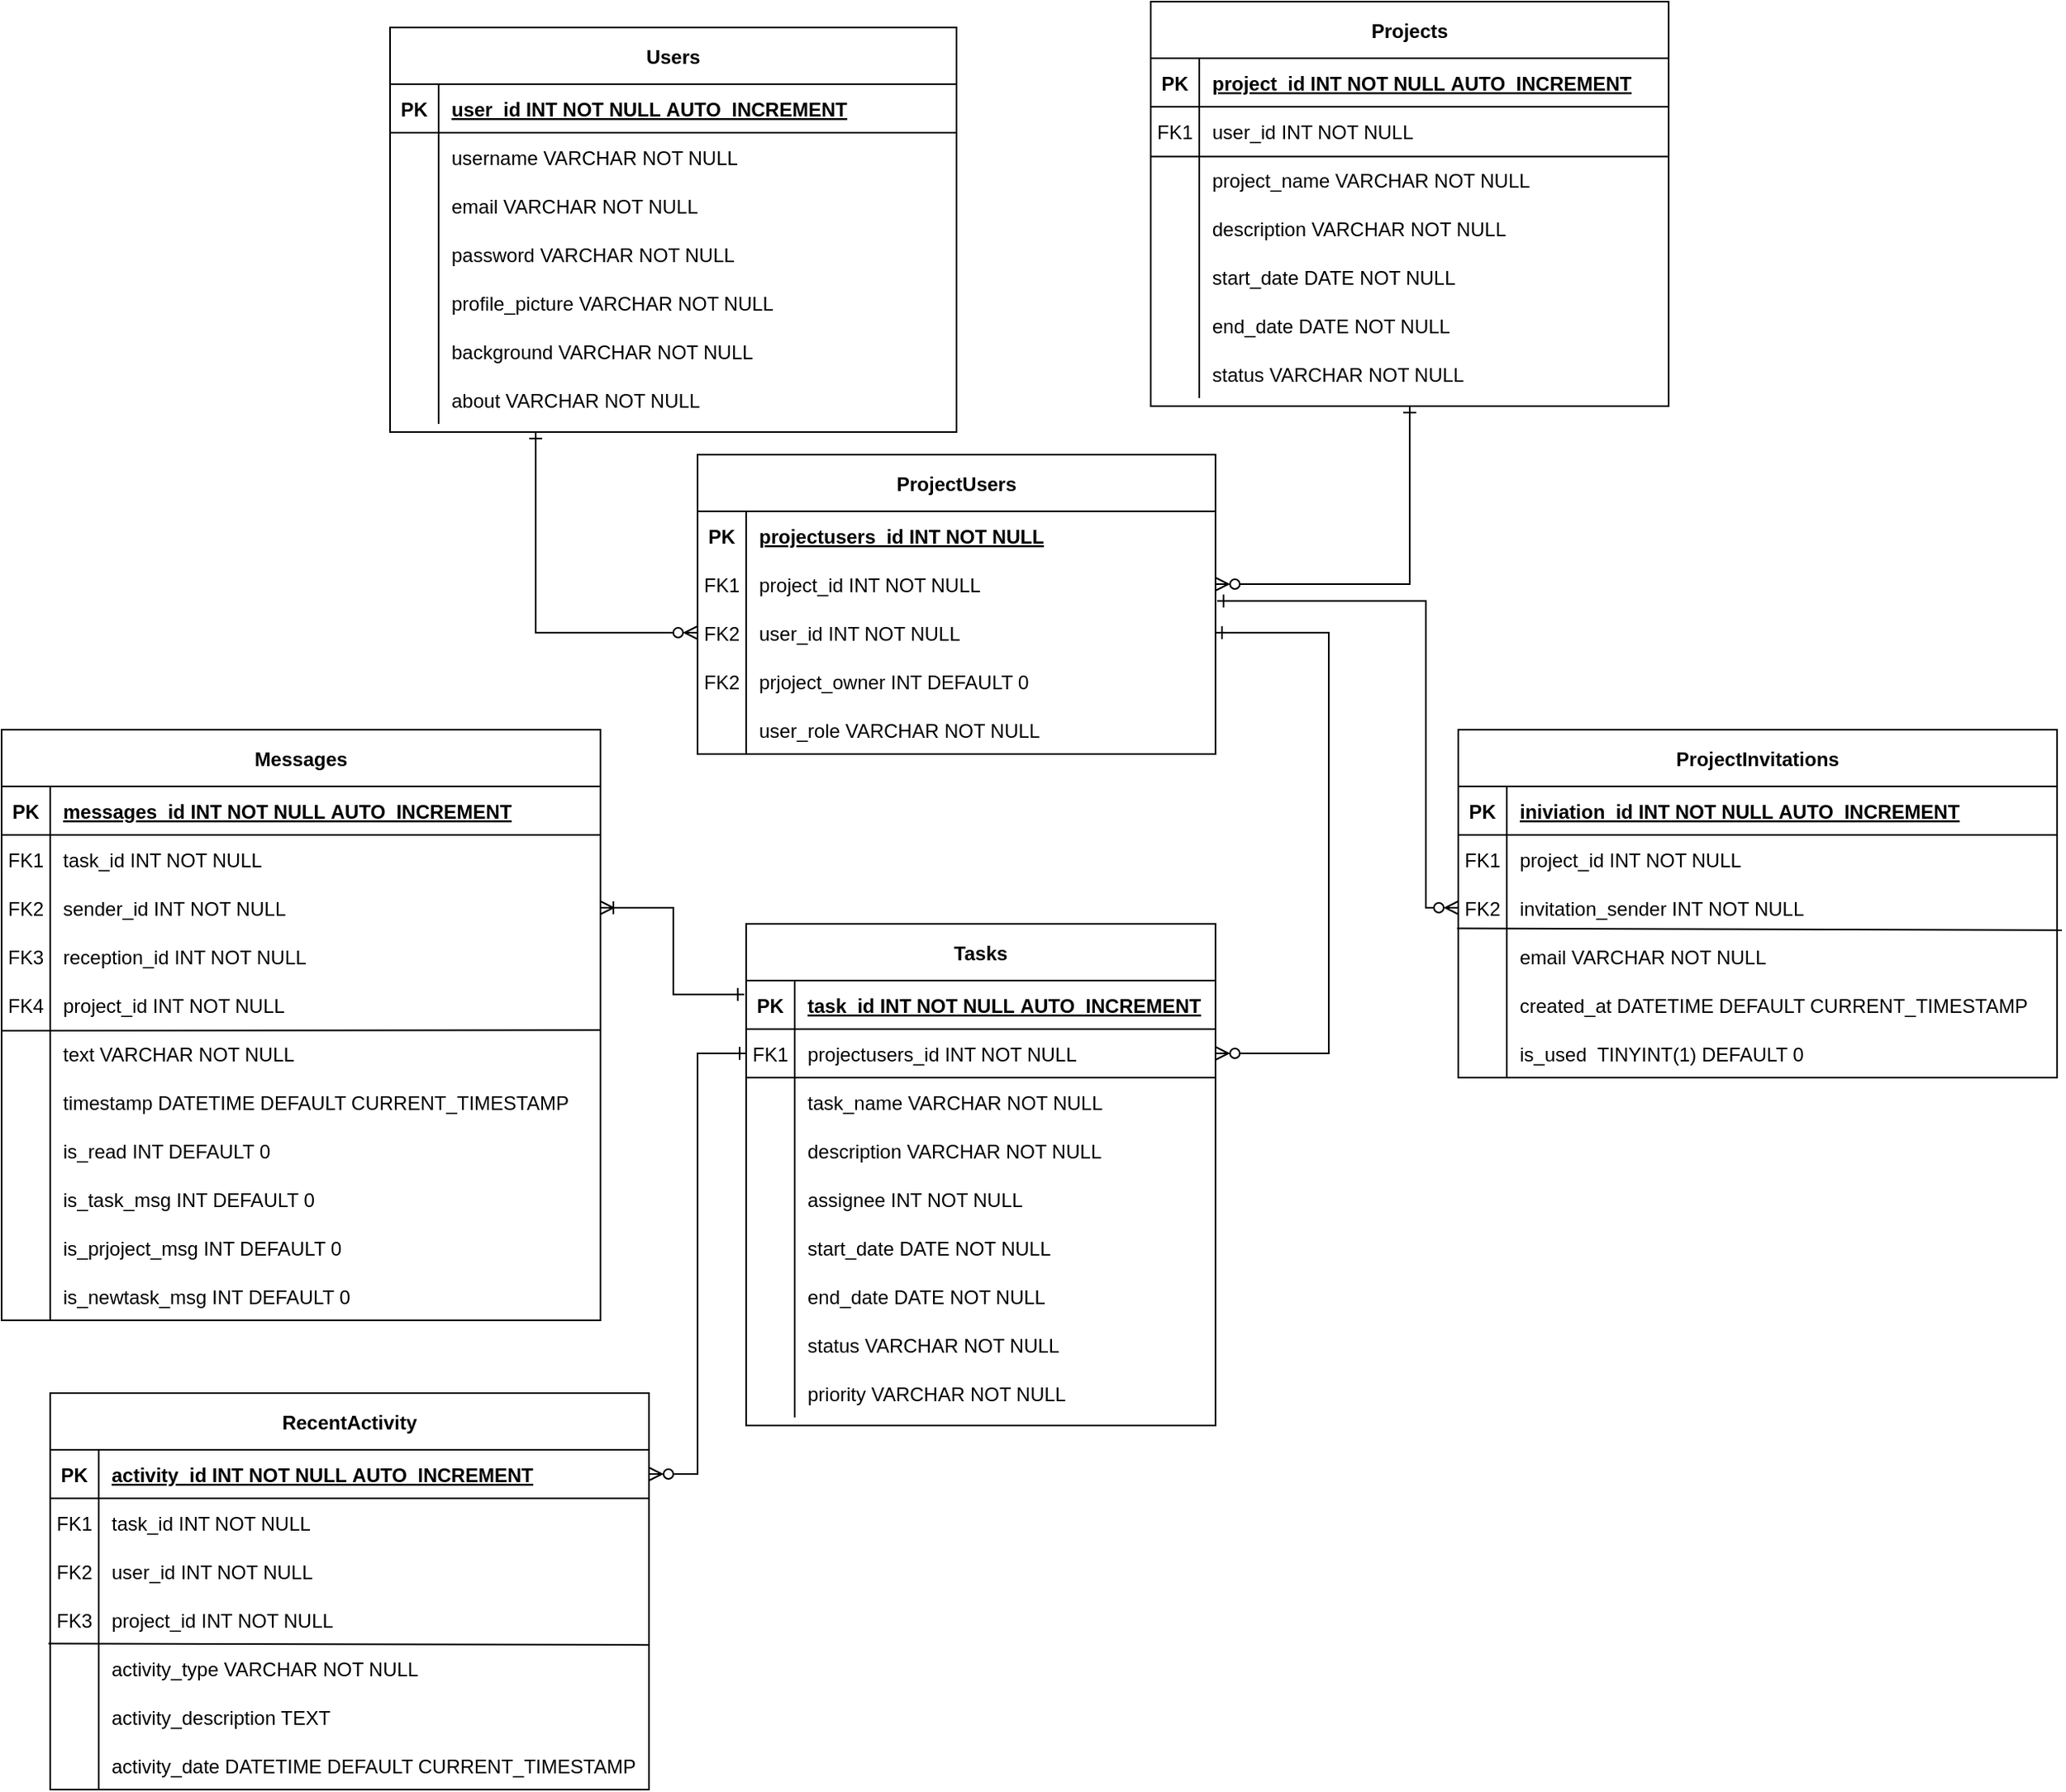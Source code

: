 <mxfile version="22.0.4" type="device">
  <diagram id="R2lEEEUBdFMjLlhIrx00" name="Page-1">
    <mxGraphModel dx="2390" dy="725" grid="1" gridSize="10" guides="1" tooltips="1" connect="1" arrows="1" fold="1" page="1" pageScale="1" pageWidth="850" pageHeight="1100" math="0" shadow="0" extFonts="Permanent Marker^https://fonts.googleapis.com/css?family=Permanent+Marker">
      <root>
        <mxCell id="0" />
        <mxCell id="1" parent="0" />
        <mxCell id="DxGUKvUqzOjjTZA5pAhL-20" style="edgeStyle=orthogonalEdgeStyle;rounded=0;orthogonalLoop=1;jettySize=auto;html=1;endArrow=ERzeroToMany;endFill=0;startArrow=ERone;startFill=0;entryX=0;entryY=0.5;entryDx=0;entryDy=0;" parent="1" source="C-vyLk0tnHw3VtMMgP7b-2" target="DxGUKvUqzOjjTZA5pAhL-8" edge="1">
          <mxGeometry relative="1" as="geometry">
            <Array as="points">
              <mxPoint x="140" y="400" />
            </Array>
            <mxPoint x="230" y="360" as="targetPoint" />
          </mxGeometry>
        </mxCell>
        <mxCell id="C-vyLk0tnHw3VtMMgP7b-2" value="Users" style="shape=table;startSize=35;container=1;collapsible=1;childLayout=tableLayout;fixedRows=1;rowLines=0;fontStyle=1;align=center;resizeLast=1;" parent="1" vertex="1">
          <mxGeometry x="50" y="26" width="350" height="250" as="geometry" />
        </mxCell>
        <mxCell id="C-vyLk0tnHw3VtMMgP7b-3" value="" style="shape=partialRectangle;collapsible=0;dropTarget=0;pointerEvents=0;fillColor=none;points=[[0,0.5],[1,0.5]];portConstraint=eastwest;top=0;left=0;right=0;bottom=1;" parent="C-vyLk0tnHw3VtMMgP7b-2" vertex="1">
          <mxGeometry y="35" width="350" height="30" as="geometry" />
        </mxCell>
        <mxCell id="C-vyLk0tnHw3VtMMgP7b-4" value="PK" style="shape=partialRectangle;overflow=hidden;connectable=0;fillColor=none;top=0;left=0;bottom=0;right=0;fontStyle=1;" parent="C-vyLk0tnHw3VtMMgP7b-3" vertex="1">
          <mxGeometry width="30" height="30" as="geometry">
            <mxRectangle width="30" height="30" as="alternateBounds" />
          </mxGeometry>
        </mxCell>
        <mxCell id="C-vyLk0tnHw3VtMMgP7b-5" value="user_id INT NOT NULL AUTO_INCREMENT" style="shape=partialRectangle;overflow=hidden;connectable=0;fillColor=none;top=0;left=0;bottom=0;right=0;align=left;spacingLeft=6;fontStyle=5;" parent="C-vyLk0tnHw3VtMMgP7b-3" vertex="1">
          <mxGeometry x="30" width="320" height="30" as="geometry">
            <mxRectangle width="320" height="30" as="alternateBounds" />
          </mxGeometry>
        </mxCell>
        <mxCell id="C-vyLk0tnHw3VtMMgP7b-6" value="" style="shape=partialRectangle;collapsible=0;dropTarget=0;pointerEvents=0;fillColor=none;points=[[0,0.5],[1,0.5]];portConstraint=eastwest;top=0;left=0;right=0;bottom=0;" parent="C-vyLk0tnHw3VtMMgP7b-2" vertex="1">
          <mxGeometry y="65" width="350" height="30" as="geometry" />
        </mxCell>
        <mxCell id="C-vyLk0tnHw3VtMMgP7b-7" value="" style="shape=partialRectangle;overflow=hidden;connectable=0;fillColor=none;top=0;left=0;bottom=0;right=0;" parent="C-vyLk0tnHw3VtMMgP7b-6" vertex="1">
          <mxGeometry width="30" height="30" as="geometry">
            <mxRectangle width="30" height="30" as="alternateBounds" />
          </mxGeometry>
        </mxCell>
        <mxCell id="C-vyLk0tnHw3VtMMgP7b-8" value="username VARCHAR NOT NULL" style="shape=partialRectangle;overflow=hidden;connectable=0;fillColor=none;top=0;left=0;bottom=0;right=0;align=left;spacingLeft=6;" parent="C-vyLk0tnHw3VtMMgP7b-6" vertex="1">
          <mxGeometry x="30" width="320" height="30" as="geometry">
            <mxRectangle width="320" height="30" as="alternateBounds" />
          </mxGeometry>
        </mxCell>
        <mxCell id="C-vyLk0tnHw3VtMMgP7b-9" value="" style="shape=partialRectangle;collapsible=0;dropTarget=0;pointerEvents=0;fillColor=none;points=[[0,0.5],[1,0.5]];portConstraint=eastwest;top=0;left=0;right=0;bottom=0;" parent="C-vyLk0tnHw3VtMMgP7b-2" vertex="1">
          <mxGeometry y="95" width="350" height="30" as="geometry" />
        </mxCell>
        <mxCell id="C-vyLk0tnHw3VtMMgP7b-10" value="" style="shape=partialRectangle;overflow=hidden;connectable=0;fillColor=none;top=0;left=0;bottom=0;right=0;" parent="C-vyLk0tnHw3VtMMgP7b-9" vertex="1">
          <mxGeometry width="30" height="30" as="geometry">
            <mxRectangle width="30" height="30" as="alternateBounds" />
          </mxGeometry>
        </mxCell>
        <mxCell id="C-vyLk0tnHw3VtMMgP7b-11" value="email VARCHAR NOT NULL" style="shape=partialRectangle;overflow=hidden;connectable=0;fillColor=none;top=0;left=0;bottom=0;right=0;align=left;spacingLeft=6;" parent="C-vyLk0tnHw3VtMMgP7b-9" vertex="1">
          <mxGeometry x="30" width="320" height="30" as="geometry">
            <mxRectangle width="320" height="30" as="alternateBounds" />
          </mxGeometry>
        </mxCell>
        <mxCell id="37FjRhOXXRlGM7lm5w8v-28" value="" style="shape=partialRectangle;collapsible=0;dropTarget=0;pointerEvents=0;fillColor=none;points=[[0,0.5],[1,0.5]];portConstraint=eastwest;top=0;left=0;right=0;bottom=0;" parent="C-vyLk0tnHw3VtMMgP7b-2" vertex="1">
          <mxGeometry y="125" width="350" height="30" as="geometry" />
        </mxCell>
        <mxCell id="37FjRhOXXRlGM7lm5w8v-29" value="" style="shape=partialRectangle;overflow=hidden;connectable=0;fillColor=none;top=0;left=0;bottom=0;right=0;" parent="37FjRhOXXRlGM7lm5w8v-28" vertex="1">
          <mxGeometry width="30" height="30" as="geometry">
            <mxRectangle width="30" height="30" as="alternateBounds" />
          </mxGeometry>
        </mxCell>
        <mxCell id="37FjRhOXXRlGM7lm5w8v-30" value="password VARCHAR NOT NULL" style="shape=partialRectangle;overflow=hidden;connectable=0;fillColor=none;top=0;left=0;bottom=0;right=0;align=left;spacingLeft=6;" parent="37FjRhOXXRlGM7lm5w8v-28" vertex="1">
          <mxGeometry x="30" width="320" height="30" as="geometry">
            <mxRectangle width="320" height="30" as="alternateBounds" />
          </mxGeometry>
        </mxCell>
        <mxCell id="37FjRhOXXRlGM7lm5w8v-31" value="" style="shape=partialRectangle;collapsible=0;dropTarget=0;pointerEvents=0;fillColor=none;points=[[0,0.5],[1,0.5]];portConstraint=eastwest;top=0;left=0;right=0;bottom=0;" parent="C-vyLk0tnHw3VtMMgP7b-2" vertex="1">
          <mxGeometry y="155" width="350" height="30" as="geometry" />
        </mxCell>
        <mxCell id="37FjRhOXXRlGM7lm5w8v-32" value="" style="shape=partialRectangle;overflow=hidden;connectable=0;fillColor=none;top=0;left=0;bottom=0;right=0;" parent="37FjRhOXXRlGM7lm5w8v-31" vertex="1">
          <mxGeometry width="30" height="30" as="geometry">
            <mxRectangle width="30" height="30" as="alternateBounds" />
          </mxGeometry>
        </mxCell>
        <mxCell id="37FjRhOXXRlGM7lm5w8v-33" value="profile_picture VARCHAR NOT NULL" style="shape=partialRectangle;overflow=hidden;connectable=0;fillColor=none;top=0;left=0;bottom=0;right=0;align=left;spacingLeft=6;" parent="37FjRhOXXRlGM7lm5w8v-31" vertex="1">
          <mxGeometry x="30" width="320" height="30" as="geometry">
            <mxRectangle width="320" height="30" as="alternateBounds" />
          </mxGeometry>
        </mxCell>
        <mxCell id="37FjRhOXXRlGM7lm5w8v-34" value="" style="shape=partialRectangle;collapsible=0;dropTarget=0;pointerEvents=0;fillColor=none;points=[[0,0.5],[1,0.5]];portConstraint=eastwest;top=0;left=0;right=0;bottom=0;" parent="C-vyLk0tnHw3VtMMgP7b-2" vertex="1">
          <mxGeometry y="185" width="350" height="30" as="geometry" />
        </mxCell>
        <mxCell id="37FjRhOXXRlGM7lm5w8v-35" value="" style="shape=partialRectangle;overflow=hidden;connectable=0;fillColor=none;top=0;left=0;bottom=0;right=0;" parent="37FjRhOXXRlGM7lm5w8v-34" vertex="1">
          <mxGeometry width="30" height="30" as="geometry">
            <mxRectangle width="30" height="30" as="alternateBounds" />
          </mxGeometry>
        </mxCell>
        <mxCell id="37FjRhOXXRlGM7lm5w8v-36" value="background VARCHAR NOT NULL" style="shape=partialRectangle;overflow=hidden;connectable=0;fillColor=none;top=0;left=0;bottom=0;right=0;align=left;spacingLeft=6;" parent="37FjRhOXXRlGM7lm5w8v-34" vertex="1">
          <mxGeometry x="30" width="320" height="30" as="geometry">
            <mxRectangle width="320" height="30" as="alternateBounds" />
          </mxGeometry>
        </mxCell>
        <mxCell id="HGDHi1t-0w0iz2PaEUlr-1" value="" style="shape=partialRectangle;collapsible=0;dropTarget=0;pointerEvents=0;fillColor=none;points=[[0,0.5],[1,0.5]];portConstraint=eastwest;top=0;left=0;right=0;bottom=0;" parent="C-vyLk0tnHw3VtMMgP7b-2" vertex="1">
          <mxGeometry y="215" width="350" height="30" as="geometry" />
        </mxCell>
        <mxCell id="HGDHi1t-0w0iz2PaEUlr-2" value="" style="shape=partialRectangle;overflow=hidden;connectable=0;fillColor=none;top=0;left=0;bottom=0;right=0;" parent="HGDHi1t-0w0iz2PaEUlr-1" vertex="1">
          <mxGeometry width="30" height="30" as="geometry">
            <mxRectangle width="30" height="30" as="alternateBounds" />
          </mxGeometry>
        </mxCell>
        <mxCell id="HGDHi1t-0w0iz2PaEUlr-3" value="about VARCHAR NOT NULL" style="shape=partialRectangle;overflow=hidden;connectable=0;fillColor=none;top=0;left=0;bottom=0;right=0;align=left;spacingLeft=6;" parent="HGDHi1t-0w0iz2PaEUlr-1" vertex="1">
          <mxGeometry x="30" width="320" height="30" as="geometry">
            <mxRectangle width="320" height="30" as="alternateBounds" />
          </mxGeometry>
        </mxCell>
        <mxCell id="DxGUKvUqzOjjTZA5pAhL-18" style="edgeStyle=orthogonalEdgeStyle;rounded=0;orthogonalLoop=1;jettySize=auto;html=1;entryX=1;entryY=0.5;entryDx=0;entryDy=0;endArrow=ERzeroToMany;endFill=0;startArrow=ERone;startFill=0;" parent="1" source="37FjRhOXXRlGM7lm5w8v-37" target="cncJ5zbwtRMaqVmq9GCu-14" edge="1">
          <mxGeometry relative="1" as="geometry" />
        </mxCell>
        <mxCell id="37FjRhOXXRlGM7lm5w8v-37" value="Projects" style="shape=table;startSize=35;container=1;collapsible=1;childLayout=tableLayout;fixedRows=1;rowLines=0;fontStyle=1;align=center;resizeLast=1;fillColor=none;" parent="1" vertex="1">
          <mxGeometry x="520" y="10" width="320" height="250" as="geometry" />
        </mxCell>
        <mxCell id="37FjRhOXXRlGM7lm5w8v-38" value="" style="shape=partialRectangle;collapsible=0;dropTarget=0;pointerEvents=0;fillColor=none;points=[[0,0.5],[1,0.5]];portConstraint=eastwest;top=0;left=0;right=0;bottom=1;" parent="37FjRhOXXRlGM7lm5w8v-37" vertex="1">
          <mxGeometry y="35" width="320" height="30" as="geometry" />
        </mxCell>
        <mxCell id="37FjRhOXXRlGM7lm5w8v-39" value="PK" style="shape=partialRectangle;overflow=hidden;connectable=0;fillColor=none;top=0;left=0;bottom=0;right=0;fontStyle=1;" parent="37FjRhOXXRlGM7lm5w8v-38" vertex="1">
          <mxGeometry width="30" height="30" as="geometry">
            <mxRectangle width="30" height="30" as="alternateBounds" />
          </mxGeometry>
        </mxCell>
        <mxCell id="37FjRhOXXRlGM7lm5w8v-40" value="project_id INT NOT NULL AUTO_INCREMENT" style="shape=partialRectangle;overflow=hidden;connectable=0;fillColor=none;top=0;left=0;bottom=0;right=0;align=left;spacingLeft=6;fontStyle=5;" parent="37FjRhOXXRlGM7lm5w8v-38" vertex="1">
          <mxGeometry x="30" width="290" height="30" as="geometry">
            <mxRectangle width="290" height="30" as="alternateBounds" />
          </mxGeometry>
        </mxCell>
        <mxCell id="37FjRhOXXRlGM7lm5w8v-41" value="" style="shape=partialRectangle;collapsible=0;dropTarget=0;pointerEvents=0;fillColor=none;points=[[0,0.5],[1,0.5]];portConstraint=eastwest;top=0;left=0;right=0;bottom=0;" parent="37FjRhOXXRlGM7lm5w8v-37" vertex="1">
          <mxGeometry y="65" width="320" height="30" as="geometry" />
        </mxCell>
        <mxCell id="37FjRhOXXRlGM7lm5w8v-42" value="FK1" style="shape=partialRectangle;overflow=hidden;connectable=0;fillColor=none;top=0;left=0;bottom=0;right=0;" parent="37FjRhOXXRlGM7lm5w8v-41" vertex="1">
          <mxGeometry width="30" height="30" as="geometry">
            <mxRectangle width="30" height="30" as="alternateBounds" />
          </mxGeometry>
        </mxCell>
        <mxCell id="37FjRhOXXRlGM7lm5w8v-43" value="user_id INT NOT NULL" style="shape=partialRectangle;overflow=hidden;connectable=0;fillColor=none;top=0;left=0;bottom=0;right=0;align=left;spacingLeft=6;strokeColor=default;perimeterSpacing=2;" parent="37FjRhOXXRlGM7lm5w8v-41" vertex="1">
          <mxGeometry x="30" width="290" height="30" as="geometry">
            <mxRectangle width="290" height="30" as="alternateBounds" />
          </mxGeometry>
        </mxCell>
        <mxCell id="37FjRhOXXRlGM7lm5w8v-158" value="" style="shape=partialRectangle;collapsible=0;dropTarget=0;pointerEvents=0;fillColor=none;points=[[0,0.5],[1,0.5]];portConstraint=eastwest;top=0;left=0;right=0;bottom=0;" parent="37FjRhOXXRlGM7lm5w8v-37" vertex="1">
          <mxGeometry y="95" width="320" height="30" as="geometry" />
        </mxCell>
        <mxCell id="37FjRhOXXRlGM7lm5w8v-159" value="" style="shape=partialRectangle;overflow=hidden;connectable=0;fillColor=none;top=0;left=0;bottom=0;right=0;" parent="37FjRhOXXRlGM7lm5w8v-158" vertex="1">
          <mxGeometry width="30" height="30" as="geometry">
            <mxRectangle width="30" height="30" as="alternateBounds" />
          </mxGeometry>
        </mxCell>
        <mxCell id="37FjRhOXXRlGM7lm5w8v-160" value="project_name VARCHAR NOT NULL" style="shape=partialRectangle;overflow=hidden;connectable=0;fillColor=none;top=0;left=0;bottom=0;right=0;align=left;spacingLeft=6;" parent="37FjRhOXXRlGM7lm5w8v-158" vertex="1">
          <mxGeometry x="30" width="290" height="30" as="geometry">
            <mxRectangle width="290" height="30" as="alternateBounds" />
          </mxGeometry>
        </mxCell>
        <mxCell id="37FjRhOXXRlGM7lm5w8v-44" value="" style="shape=partialRectangle;collapsible=0;dropTarget=0;pointerEvents=0;fillColor=none;points=[[0,0.5],[1,0.5]];portConstraint=eastwest;top=0;left=0;right=0;bottom=0;" parent="37FjRhOXXRlGM7lm5w8v-37" vertex="1">
          <mxGeometry y="125" width="320" height="30" as="geometry" />
        </mxCell>
        <mxCell id="37FjRhOXXRlGM7lm5w8v-45" value="" style="shape=partialRectangle;overflow=hidden;connectable=0;fillColor=none;top=0;left=0;bottom=0;right=0;" parent="37FjRhOXXRlGM7lm5w8v-44" vertex="1">
          <mxGeometry width="30" height="30" as="geometry">
            <mxRectangle width="30" height="30" as="alternateBounds" />
          </mxGeometry>
        </mxCell>
        <mxCell id="37FjRhOXXRlGM7lm5w8v-46" value="description VARCHAR NOT NULL" style="shape=partialRectangle;overflow=hidden;connectable=0;fillColor=none;top=0;left=0;bottom=0;right=0;align=left;spacingLeft=6;" parent="37FjRhOXXRlGM7lm5w8v-44" vertex="1">
          <mxGeometry x="30" width="290" height="30" as="geometry">
            <mxRectangle width="290" height="30" as="alternateBounds" />
          </mxGeometry>
        </mxCell>
        <mxCell id="37FjRhOXXRlGM7lm5w8v-47" value="" style="shape=partialRectangle;collapsible=0;dropTarget=0;pointerEvents=0;fillColor=none;points=[[0,0.5],[1,0.5]];portConstraint=eastwest;top=0;left=0;right=0;bottom=0;" parent="37FjRhOXXRlGM7lm5w8v-37" vertex="1">
          <mxGeometry y="155" width="320" height="30" as="geometry" />
        </mxCell>
        <mxCell id="37FjRhOXXRlGM7lm5w8v-48" value="" style="shape=partialRectangle;overflow=hidden;connectable=0;fillColor=none;top=0;left=0;bottom=0;right=0;" parent="37FjRhOXXRlGM7lm5w8v-47" vertex="1">
          <mxGeometry width="30" height="30" as="geometry">
            <mxRectangle width="30" height="30" as="alternateBounds" />
          </mxGeometry>
        </mxCell>
        <mxCell id="37FjRhOXXRlGM7lm5w8v-49" value="start_date DATE NOT NULL" style="shape=partialRectangle;overflow=hidden;connectable=0;fillColor=none;top=0;left=0;bottom=0;right=0;align=left;spacingLeft=6;" parent="37FjRhOXXRlGM7lm5w8v-47" vertex="1">
          <mxGeometry x="30" width="290" height="30" as="geometry">
            <mxRectangle width="290" height="30" as="alternateBounds" />
          </mxGeometry>
        </mxCell>
        <mxCell id="37FjRhOXXRlGM7lm5w8v-56" value="" style="shape=partialRectangle;collapsible=0;dropTarget=0;pointerEvents=0;fillColor=none;points=[[0,0.5],[1,0.5]];portConstraint=eastwest;top=0;left=0;right=0;bottom=0;" parent="37FjRhOXXRlGM7lm5w8v-37" vertex="1">
          <mxGeometry y="185" width="320" height="30" as="geometry" />
        </mxCell>
        <mxCell id="37FjRhOXXRlGM7lm5w8v-57" value="" style="shape=partialRectangle;overflow=hidden;connectable=0;fillColor=none;top=0;left=0;bottom=0;right=0;" parent="37FjRhOXXRlGM7lm5w8v-56" vertex="1">
          <mxGeometry width="30" height="30" as="geometry">
            <mxRectangle width="30" height="30" as="alternateBounds" />
          </mxGeometry>
        </mxCell>
        <mxCell id="37FjRhOXXRlGM7lm5w8v-58" value="end_date DATE NOT NULL" style="shape=partialRectangle;overflow=hidden;connectable=0;fillColor=none;top=0;left=0;bottom=0;right=0;align=left;spacingLeft=6;" parent="37FjRhOXXRlGM7lm5w8v-56" vertex="1">
          <mxGeometry x="30" width="290" height="30" as="geometry">
            <mxRectangle width="290" height="30" as="alternateBounds" />
          </mxGeometry>
        </mxCell>
        <mxCell id="37FjRhOXXRlGM7lm5w8v-53" value="" style="shape=partialRectangle;collapsible=0;dropTarget=0;pointerEvents=0;fillColor=none;points=[[0,0.5],[1,0.5]];portConstraint=eastwest;top=0;left=0;right=0;bottom=0;" parent="37FjRhOXXRlGM7lm5w8v-37" vertex="1">
          <mxGeometry y="215" width="320" height="30" as="geometry" />
        </mxCell>
        <mxCell id="37FjRhOXXRlGM7lm5w8v-54" value="" style="shape=partialRectangle;overflow=hidden;connectable=0;fillColor=none;top=0;left=0;bottom=0;right=0;" parent="37FjRhOXXRlGM7lm5w8v-53" vertex="1">
          <mxGeometry width="30" height="30" as="geometry">
            <mxRectangle width="30" height="30" as="alternateBounds" />
          </mxGeometry>
        </mxCell>
        <mxCell id="37FjRhOXXRlGM7lm5w8v-55" value="status VARCHAR NOT NULL" style="shape=partialRectangle;overflow=hidden;connectable=0;fillColor=none;top=0;left=0;bottom=0;right=0;align=left;spacingLeft=6;" parent="37FjRhOXXRlGM7lm5w8v-53" vertex="1">
          <mxGeometry x="30" width="290" height="30" as="geometry">
            <mxRectangle width="290" height="30" as="alternateBounds" />
          </mxGeometry>
        </mxCell>
        <mxCell id="37FjRhOXXRlGM7lm5w8v-161" value="" style="endArrow=none;html=1;rounded=0;entryX=1;entryY=0.024;entryDx=0;entryDy=0;entryPerimeter=0;exitX=0;exitY=1.024;exitDx=0;exitDy=0;exitPerimeter=0;" parent="37FjRhOXXRlGM7lm5w8v-37" source="37FjRhOXXRlGM7lm5w8v-41" target="37FjRhOXXRlGM7lm5w8v-158" edge="1">
          <mxGeometry width="50" height="50" relative="1" as="geometry">
            <mxPoint x="-230" y="300" as="sourcePoint" />
            <mxPoint x="-180" y="250" as="targetPoint" />
          </mxGeometry>
        </mxCell>
        <mxCell id="37FjRhOXXRlGM7lm5w8v-59" value="Tasks" style="shape=table;startSize=35;container=1;collapsible=1;childLayout=tableLayout;fixedRows=1;rowLines=0;fontStyle=1;align=center;resizeLast=1;" parent="1" vertex="1">
          <mxGeometry x="270" y="580" width="290" height="310" as="geometry" />
        </mxCell>
        <mxCell id="37FjRhOXXRlGM7lm5w8v-60" value="" style="shape=partialRectangle;collapsible=0;dropTarget=0;pointerEvents=0;fillColor=none;points=[[0,0.5],[1,0.5]];portConstraint=eastwest;top=0;left=0;right=0;bottom=1;" parent="37FjRhOXXRlGM7lm5w8v-59" vertex="1">
          <mxGeometry y="35" width="290" height="30" as="geometry" />
        </mxCell>
        <mxCell id="37FjRhOXXRlGM7lm5w8v-61" value="PK" style="shape=partialRectangle;overflow=hidden;connectable=0;fillColor=none;top=0;left=0;bottom=0;right=0;fontStyle=1;" parent="37FjRhOXXRlGM7lm5w8v-60" vertex="1">
          <mxGeometry width="30" height="30" as="geometry">
            <mxRectangle width="30" height="30" as="alternateBounds" />
          </mxGeometry>
        </mxCell>
        <mxCell id="37FjRhOXXRlGM7lm5w8v-62" value="task_id INT NOT NULL AUTO_INCREMENT" style="shape=partialRectangle;overflow=hidden;connectable=0;fillColor=none;top=0;left=0;bottom=0;right=0;align=left;spacingLeft=6;fontStyle=5;" parent="37FjRhOXXRlGM7lm5w8v-60" vertex="1">
          <mxGeometry x="30" width="260" height="30" as="geometry">
            <mxRectangle width="260" height="30" as="alternateBounds" />
          </mxGeometry>
        </mxCell>
        <mxCell id="37FjRhOXXRlGM7lm5w8v-63" value="" style="shape=partialRectangle;collapsible=0;dropTarget=0;pointerEvents=0;fillColor=none;points=[[0,0.5],[1,0.5]];portConstraint=eastwest;top=0;left=0;right=0;bottom=0;" parent="37FjRhOXXRlGM7lm5w8v-59" vertex="1">
          <mxGeometry y="65" width="290" height="30" as="geometry" />
        </mxCell>
        <mxCell id="37FjRhOXXRlGM7lm5w8v-64" value="FK1" style="shape=partialRectangle;overflow=hidden;connectable=0;fillColor=none;top=0;left=0;bottom=0;right=0;" parent="37FjRhOXXRlGM7lm5w8v-63" vertex="1">
          <mxGeometry width="30" height="30" as="geometry">
            <mxRectangle width="30" height="30" as="alternateBounds" />
          </mxGeometry>
        </mxCell>
        <mxCell id="37FjRhOXXRlGM7lm5w8v-65" value="projectusers_id INT NOT NULL " style="shape=partialRectangle;overflow=hidden;connectable=0;fillColor=none;top=0;left=0;bottom=0;right=0;align=left;spacingLeft=6;" parent="37FjRhOXXRlGM7lm5w8v-63" vertex="1">
          <mxGeometry x="30" width="260" height="30" as="geometry">
            <mxRectangle width="260" height="30" as="alternateBounds" />
          </mxGeometry>
        </mxCell>
        <mxCell id="37FjRhOXXRlGM7lm5w8v-84" value="" style="shape=partialRectangle;collapsible=0;dropTarget=0;pointerEvents=0;fillColor=none;points=[[0,0.5],[1,0.5]];portConstraint=eastwest;top=0;left=0;right=0;bottom=0;" parent="37FjRhOXXRlGM7lm5w8v-59" vertex="1">
          <mxGeometry y="95" width="290" height="30" as="geometry" />
        </mxCell>
        <mxCell id="37FjRhOXXRlGM7lm5w8v-85" value="" style="shape=partialRectangle;overflow=hidden;connectable=0;fillColor=none;top=0;left=0;bottom=0;right=0;" parent="37FjRhOXXRlGM7lm5w8v-84" vertex="1">
          <mxGeometry width="30" height="30" as="geometry">
            <mxRectangle width="30" height="30" as="alternateBounds" />
          </mxGeometry>
        </mxCell>
        <mxCell id="37FjRhOXXRlGM7lm5w8v-86" value="task_name VARCHAR NOT NULL" style="shape=partialRectangle;overflow=hidden;connectable=0;fillColor=none;top=0;left=0;bottom=0;right=0;align=left;spacingLeft=6;" parent="37FjRhOXXRlGM7lm5w8v-84" vertex="1">
          <mxGeometry x="30" width="260" height="30" as="geometry">
            <mxRectangle width="260" height="30" as="alternateBounds" />
          </mxGeometry>
        </mxCell>
        <mxCell id="37FjRhOXXRlGM7lm5w8v-66" value="" style="shape=partialRectangle;collapsible=0;dropTarget=0;pointerEvents=0;fillColor=none;points=[[0,0.5],[1,0.5]];portConstraint=eastwest;top=0;left=0;right=0;bottom=0;" parent="37FjRhOXXRlGM7lm5w8v-59" vertex="1">
          <mxGeometry y="125" width="290" height="30" as="geometry" />
        </mxCell>
        <mxCell id="37FjRhOXXRlGM7lm5w8v-67" value="" style="shape=partialRectangle;overflow=hidden;connectable=0;fillColor=none;top=0;left=0;bottom=0;right=0;" parent="37FjRhOXXRlGM7lm5w8v-66" vertex="1">
          <mxGeometry width="30" height="30" as="geometry">
            <mxRectangle width="30" height="30" as="alternateBounds" />
          </mxGeometry>
        </mxCell>
        <mxCell id="37FjRhOXXRlGM7lm5w8v-68" value="description VARCHAR NOT NULL" style="shape=partialRectangle;overflow=hidden;connectable=0;fillColor=none;top=0;left=0;bottom=0;right=0;align=left;spacingLeft=6;" parent="37FjRhOXXRlGM7lm5w8v-66" vertex="1">
          <mxGeometry x="30" width="260" height="30" as="geometry">
            <mxRectangle width="260" height="30" as="alternateBounds" />
          </mxGeometry>
        </mxCell>
        <mxCell id="HGDHi1t-0w0iz2PaEUlr-17" value="" style="shape=partialRectangle;collapsible=0;dropTarget=0;pointerEvents=0;fillColor=none;points=[[0,0.5],[1,0.5]];portConstraint=eastwest;top=0;left=0;right=0;bottom=0;" parent="37FjRhOXXRlGM7lm5w8v-59" vertex="1">
          <mxGeometry y="155" width="290" height="30" as="geometry" />
        </mxCell>
        <mxCell id="HGDHi1t-0w0iz2PaEUlr-18" value="" style="shape=partialRectangle;overflow=hidden;connectable=0;fillColor=none;top=0;left=0;bottom=0;right=0;" parent="HGDHi1t-0w0iz2PaEUlr-17" vertex="1">
          <mxGeometry width="30" height="30" as="geometry">
            <mxRectangle width="30" height="30" as="alternateBounds" />
          </mxGeometry>
        </mxCell>
        <mxCell id="HGDHi1t-0w0iz2PaEUlr-19" value="assignee INT NOT NULL" style="shape=partialRectangle;overflow=hidden;connectable=0;fillColor=none;top=0;left=0;bottom=0;right=0;align=left;spacingLeft=6;" parent="HGDHi1t-0w0iz2PaEUlr-17" vertex="1">
          <mxGeometry x="30" width="260" height="30" as="geometry">
            <mxRectangle width="260" height="30" as="alternateBounds" />
          </mxGeometry>
        </mxCell>
        <mxCell id="37FjRhOXXRlGM7lm5w8v-69" value="" style="shape=partialRectangle;collapsible=0;dropTarget=0;pointerEvents=0;fillColor=none;points=[[0,0.5],[1,0.5]];portConstraint=eastwest;top=0;left=0;right=0;bottom=0;" parent="37FjRhOXXRlGM7lm5w8v-59" vertex="1">
          <mxGeometry y="185" width="290" height="30" as="geometry" />
        </mxCell>
        <mxCell id="37FjRhOXXRlGM7lm5w8v-70" value="" style="shape=partialRectangle;overflow=hidden;connectable=0;fillColor=none;top=0;left=0;bottom=0;right=0;" parent="37FjRhOXXRlGM7lm5w8v-69" vertex="1">
          <mxGeometry width="30" height="30" as="geometry">
            <mxRectangle width="30" height="30" as="alternateBounds" />
          </mxGeometry>
        </mxCell>
        <mxCell id="37FjRhOXXRlGM7lm5w8v-71" value="start_date DATE NOT NULL" style="shape=partialRectangle;overflow=hidden;connectable=0;fillColor=none;top=0;left=0;bottom=0;right=0;align=left;spacingLeft=6;" parent="37FjRhOXXRlGM7lm5w8v-69" vertex="1">
          <mxGeometry x="30" width="260" height="30" as="geometry">
            <mxRectangle width="260" height="30" as="alternateBounds" />
          </mxGeometry>
        </mxCell>
        <mxCell id="37FjRhOXXRlGM7lm5w8v-72" value="" style="shape=partialRectangle;collapsible=0;dropTarget=0;pointerEvents=0;fillColor=none;points=[[0,0.5],[1,0.5]];portConstraint=eastwest;top=0;left=0;right=0;bottom=0;" parent="37FjRhOXXRlGM7lm5w8v-59" vertex="1">
          <mxGeometry y="215" width="290" height="30" as="geometry" />
        </mxCell>
        <mxCell id="37FjRhOXXRlGM7lm5w8v-73" value="" style="shape=partialRectangle;overflow=hidden;connectable=0;fillColor=none;top=0;left=0;bottom=0;right=0;" parent="37FjRhOXXRlGM7lm5w8v-72" vertex="1">
          <mxGeometry width="30" height="30" as="geometry">
            <mxRectangle width="30" height="30" as="alternateBounds" />
          </mxGeometry>
        </mxCell>
        <mxCell id="37FjRhOXXRlGM7lm5w8v-74" value="end_date DATE NOT NULL" style="shape=partialRectangle;overflow=hidden;connectable=0;fillColor=none;top=0;left=0;bottom=0;right=0;align=left;spacingLeft=6;" parent="37FjRhOXXRlGM7lm5w8v-72" vertex="1">
          <mxGeometry x="30" width="260" height="30" as="geometry">
            <mxRectangle width="260" height="30" as="alternateBounds" />
          </mxGeometry>
        </mxCell>
        <mxCell id="37FjRhOXXRlGM7lm5w8v-75" value="" style="shape=partialRectangle;collapsible=0;dropTarget=0;pointerEvents=0;fillColor=none;points=[[0,0.5],[1,0.5]];portConstraint=eastwest;top=0;left=0;right=0;bottom=0;" parent="37FjRhOXXRlGM7lm5w8v-59" vertex="1">
          <mxGeometry y="245" width="290" height="30" as="geometry" />
        </mxCell>
        <mxCell id="37FjRhOXXRlGM7lm5w8v-76" value="" style="shape=partialRectangle;overflow=hidden;connectable=0;fillColor=none;top=0;left=0;bottom=0;right=0;" parent="37FjRhOXXRlGM7lm5w8v-75" vertex="1">
          <mxGeometry width="30" height="30" as="geometry">
            <mxRectangle width="30" height="30" as="alternateBounds" />
          </mxGeometry>
        </mxCell>
        <mxCell id="37FjRhOXXRlGM7lm5w8v-77" value="status VARCHAR NOT NULL" style="shape=partialRectangle;overflow=hidden;connectable=0;fillColor=none;top=0;left=0;bottom=0;right=0;align=left;spacingLeft=6;" parent="37FjRhOXXRlGM7lm5w8v-75" vertex="1">
          <mxGeometry x="30" width="260" height="30" as="geometry">
            <mxRectangle width="260" height="30" as="alternateBounds" />
          </mxGeometry>
        </mxCell>
        <mxCell id="37FjRhOXXRlGM7lm5w8v-78" value="" style="shape=partialRectangle;collapsible=0;dropTarget=0;pointerEvents=0;fillColor=none;points=[[0,0.5],[1,0.5]];portConstraint=eastwest;top=0;left=0;right=0;bottom=0;" parent="37FjRhOXXRlGM7lm5w8v-59" vertex="1">
          <mxGeometry y="275" width="290" height="30" as="geometry" />
        </mxCell>
        <mxCell id="37FjRhOXXRlGM7lm5w8v-79" value="" style="shape=partialRectangle;overflow=hidden;connectable=0;fillColor=none;top=0;left=0;bottom=0;right=0;" parent="37FjRhOXXRlGM7lm5w8v-78" vertex="1">
          <mxGeometry width="30" height="30" as="geometry">
            <mxRectangle width="30" height="30" as="alternateBounds" />
          </mxGeometry>
        </mxCell>
        <mxCell id="37FjRhOXXRlGM7lm5w8v-80" value="priority VARCHAR NOT NULL" style="shape=partialRectangle;overflow=hidden;connectable=0;fillColor=none;top=0;left=0;bottom=0;right=0;align=left;spacingLeft=6;" parent="37FjRhOXXRlGM7lm5w8v-78" vertex="1">
          <mxGeometry x="30" width="260" height="30" as="geometry">
            <mxRectangle width="260" height="30" as="alternateBounds" />
          </mxGeometry>
        </mxCell>
        <mxCell id="37FjRhOXXRlGM7lm5w8v-88" value="" style="endArrow=none;html=1;rounded=0;entryX=1;entryY=0.5;entryDx=0;entryDy=0;exitX=0;exitY=0.5;exitDx=0;exitDy=0;" parent="37FjRhOXXRlGM7lm5w8v-59" edge="1">
          <mxGeometry width="50" height="50" relative="1" as="geometry">
            <mxPoint y="95" as="sourcePoint" />
            <mxPoint x="290" y="95" as="targetPoint" />
          </mxGeometry>
        </mxCell>
        <mxCell id="DxGUKvUqzOjjTZA5pAhL-1" value="ProjectUsers" style="shape=table;startSize=35;container=1;collapsible=1;childLayout=tableLayout;fixedRows=1;rowLines=0;fontStyle=1;align=center;resizeLast=1;" parent="1" vertex="1">
          <mxGeometry x="240" y="290" width="320" height="185" as="geometry" />
        </mxCell>
        <mxCell id="DxGUKvUqzOjjTZA5pAhL-5" value="" style="shape=partialRectangle;collapsible=0;dropTarget=0;pointerEvents=0;fillColor=none;points=[[0,0.5],[1,0.5]];portConstraint=eastwest;top=0;left=0;right=0;bottom=0;strokeWidth=4;labelBorderColor=default;shadow=0;fontStyle=4" parent="DxGUKvUqzOjjTZA5pAhL-1" vertex="1">
          <mxGeometry y="35" width="320" height="30" as="geometry" />
        </mxCell>
        <mxCell id="DxGUKvUqzOjjTZA5pAhL-6" value="PK" style="shape=partialRectangle;overflow=hidden;connectable=0;fillColor=none;top=0;left=0;bottom=0;right=0;fontStyle=1" parent="DxGUKvUqzOjjTZA5pAhL-5" vertex="1">
          <mxGeometry width="30" height="30" as="geometry">
            <mxRectangle width="30" height="30" as="alternateBounds" />
          </mxGeometry>
        </mxCell>
        <mxCell id="DxGUKvUqzOjjTZA5pAhL-7" value="projectusers_id INT NOT NULL" style="shape=partialRectangle;overflow=hidden;connectable=0;fillColor=none;top=0;left=0;bottom=0;right=0;align=left;spacingLeft=6;strokeColor=default;fontStyle=5" parent="DxGUKvUqzOjjTZA5pAhL-5" vertex="1">
          <mxGeometry x="30" width="290" height="30" as="geometry">
            <mxRectangle width="290" height="30" as="alternateBounds" />
          </mxGeometry>
        </mxCell>
        <mxCell id="cncJ5zbwtRMaqVmq9GCu-14" value="" style="shape=partialRectangle;collapsible=0;dropTarget=0;pointerEvents=0;fillColor=none;points=[[0,0.5],[1,0.5]];portConstraint=eastwest;top=0;left=0;right=0;bottom=0;" parent="DxGUKvUqzOjjTZA5pAhL-1" vertex="1">
          <mxGeometry y="65" width="320" height="30" as="geometry" />
        </mxCell>
        <mxCell id="cncJ5zbwtRMaqVmq9GCu-15" value="FK1" style="shape=partialRectangle;overflow=hidden;connectable=0;fillColor=none;top=0;left=0;bottom=0;right=0;" parent="cncJ5zbwtRMaqVmq9GCu-14" vertex="1">
          <mxGeometry width="30" height="30" as="geometry">
            <mxRectangle width="30" height="30" as="alternateBounds" />
          </mxGeometry>
        </mxCell>
        <mxCell id="cncJ5zbwtRMaqVmq9GCu-16" value="project_id INT NOT NULL" style="shape=partialRectangle;overflow=hidden;connectable=0;fillColor=none;top=0;left=0;bottom=0;right=0;align=left;spacingLeft=6;strokeColor=inherit;dashed=1;dashPattern=1 1;" parent="cncJ5zbwtRMaqVmq9GCu-14" vertex="1">
          <mxGeometry x="30" width="290" height="30" as="geometry">
            <mxRectangle width="290" height="30" as="alternateBounds" />
          </mxGeometry>
        </mxCell>
        <mxCell id="DxGUKvUqzOjjTZA5pAhL-8" value="" style="shape=partialRectangle;collapsible=0;dropTarget=0;pointerEvents=0;fillColor=none;points=[[0,0.5],[1,0.5]];portConstraint=eastwest;top=0;left=0;right=0;bottom=0;" parent="DxGUKvUqzOjjTZA5pAhL-1" vertex="1">
          <mxGeometry y="95" width="320" height="30" as="geometry" />
        </mxCell>
        <mxCell id="DxGUKvUqzOjjTZA5pAhL-9" value="FK2" style="shape=partialRectangle;overflow=hidden;connectable=0;fillColor=none;top=0;left=0;bottom=0;right=0;" parent="DxGUKvUqzOjjTZA5pAhL-8" vertex="1">
          <mxGeometry width="30" height="30" as="geometry">
            <mxRectangle width="30" height="30" as="alternateBounds" />
          </mxGeometry>
        </mxCell>
        <mxCell id="DxGUKvUqzOjjTZA5pAhL-10" value="user_id INT NOT NULL " style="shape=partialRectangle;overflow=hidden;connectable=0;fillColor=none;top=0;left=0;bottom=0;right=0;align=left;spacingLeft=6;" parent="DxGUKvUqzOjjTZA5pAhL-8" vertex="1">
          <mxGeometry x="30" width="290" height="30" as="geometry">
            <mxRectangle width="290" height="30" as="alternateBounds" />
          </mxGeometry>
        </mxCell>
        <mxCell id="HGDHi1t-0w0iz2PaEUlr-7" value="" style="shape=partialRectangle;collapsible=0;dropTarget=0;pointerEvents=0;fillColor=none;points=[[0,0.5],[1,0.5]];portConstraint=eastwest;top=0;left=0;right=0;bottom=0;" parent="DxGUKvUqzOjjTZA5pAhL-1" vertex="1">
          <mxGeometry y="125" width="320" height="30" as="geometry" />
        </mxCell>
        <mxCell id="HGDHi1t-0w0iz2PaEUlr-8" value="FK2" style="shape=partialRectangle;overflow=hidden;connectable=0;fillColor=none;top=0;left=0;bottom=0;right=0;" parent="HGDHi1t-0w0iz2PaEUlr-7" vertex="1">
          <mxGeometry width="30" height="30" as="geometry">
            <mxRectangle width="30" height="30" as="alternateBounds" />
          </mxGeometry>
        </mxCell>
        <mxCell id="HGDHi1t-0w0iz2PaEUlr-9" value="prjoject_owner INT DEFAULT 0" style="shape=partialRectangle;overflow=hidden;connectable=0;fillColor=none;top=0;left=0;bottom=0;right=0;align=left;spacingLeft=6;" parent="HGDHi1t-0w0iz2PaEUlr-7" vertex="1">
          <mxGeometry x="30" width="290" height="30" as="geometry">
            <mxRectangle width="290" height="30" as="alternateBounds" />
          </mxGeometry>
        </mxCell>
        <mxCell id="HGDHi1t-0w0iz2PaEUlr-10" value="" style="shape=partialRectangle;collapsible=0;dropTarget=0;pointerEvents=0;fillColor=none;points=[[0,0.5],[1,0.5]];portConstraint=eastwest;top=0;left=0;right=0;bottom=0;" parent="DxGUKvUqzOjjTZA5pAhL-1" vertex="1">
          <mxGeometry y="155" width="320" height="30" as="geometry" />
        </mxCell>
        <mxCell id="HGDHi1t-0w0iz2PaEUlr-11" value="" style="shape=partialRectangle;overflow=hidden;connectable=0;fillColor=none;top=0;left=0;bottom=0;right=0;" parent="HGDHi1t-0w0iz2PaEUlr-10" vertex="1">
          <mxGeometry width="30" height="30" as="geometry">
            <mxRectangle width="30" height="30" as="alternateBounds" />
          </mxGeometry>
        </mxCell>
        <mxCell id="HGDHi1t-0w0iz2PaEUlr-12" value="user_role VARCHAR NOT NULL " style="shape=partialRectangle;overflow=hidden;connectable=0;fillColor=none;top=0;left=0;bottom=0;right=0;align=left;spacingLeft=6;" parent="HGDHi1t-0w0iz2PaEUlr-10" vertex="1">
          <mxGeometry x="30" width="290" height="30" as="geometry">
            <mxRectangle width="290" height="30" as="alternateBounds" />
          </mxGeometry>
        </mxCell>
        <mxCell id="37FjRhOXXRlGM7lm5w8v-87" value="" style="shape=partialRectangle;overflow=hidden;connectable=0;fillColor=none;top=0;left=0;bottom=0;right=0;align=left;spacingLeft=6;" parent="1" vertex="1">
          <mxGeometry x="490" y="585" width="220" height="30" as="geometry">
            <mxRectangle width="220" height="30" as="alternateBounds" />
          </mxGeometry>
        </mxCell>
        <mxCell id="37FjRhOXXRlGM7lm5w8v-162" style="edgeStyle=orthogonalEdgeStyle;rounded=0;orthogonalLoop=1;jettySize=auto;html=1;endArrow=ERone;endFill=0;startArrow=ERzeroToMany;startFill=0;exitX=1;exitY=0.5;exitDx=0;exitDy=0;entryX=1;entryY=0.5;entryDx=0;entryDy=0;" parent="1" source="37FjRhOXXRlGM7lm5w8v-63" target="DxGUKvUqzOjjTZA5pAhL-8" edge="1">
          <mxGeometry relative="1" as="geometry">
            <mxPoint x="640" y="400" as="targetPoint" />
            <Array as="points">
              <mxPoint x="630" y="660" />
              <mxPoint x="630" y="400" />
            </Array>
            <mxPoint x="941.16" y="688.04" as="sourcePoint" />
          </mxGeometry>
        </mxCell>
        <mxCell id="YRPIU53A8bitzLRweYVb-1" value="Messages" style="shape=table;startSize=35;container=1;collapsible=1;childLayout=tableLayout;fixedRows=1;rowLines=0;fontStyle=1;align=center;resizeLast=1;" vertex="1" parent="1">
          <mxGeometry x="-190" y="460" width="370" height="365" as="geometry" />
        </mxCell>
        <mxCell id="YRPIU53A8bitzLRweYVb-2" value="" style="shape=partialRectangle;collapsible=0;dropTarget=0;pointerEvents=0;fillColor=none;points=[[0,0.5],[1,0.5]];portConstraint=eastwest;top=0;left=0;right=0;bottom=1;" vertex="1" parent="YRPIU53A8bitzLRweYVb-1">
          <mxGeometry y="35" width="370" height="30" as="geometry" />
        </mxCell>
        <mxCell id="YRPIU53A8bitzLRweYVb-3" value="PK" style="shape=partialRectangle;overflow=hidden;connectable=0;fillColor=none;top=0;left=0;bottom=0;right=0;fontStyle=1;" vertex="1" parent="YRPIU53A8bitzLRweYVb-2">
          <mxGeometry width="30" height="30" as="geometry">
            <mxRectangle width="30" height="30" as="alternateBounds" />
          </mxGeometry>
        </mxCell>
        <mxCell id="YRPIU53A8bitzLRweYVb-4" value="messages_id INT NOT NULL AUTO_INCREMENT" style="shape=partialRectangle;overflow=hidden;connectable=0;fillColor=none;top=0;left=0;bottom=0;right=0;align=left;spacingLeft=6;fontStyle=5;" vertex="1" parent="YRPIU53A8bitzLRweYVb-2">
          <mxGeometry x="30" width="340" height="30" as="geometry">
            <mxRectangle width="340" height="30" as="alternateBounds" />
          </mxGeometry>
        </mxCell>
        <mxCell id="YRPIU53A8bitzLRweYVb-5" value="" style="shape=partialRectangle;collapsible=0;dropTarget=0;pointerEvents=0;fillColor=none;points=[[0,0.5],[1,0.5]];portConstraint=eastwest;top=0;left=0;right=0;bottom=0;" vertex="1" parent="YRPIU53A8bitzLRweYVb-1">
          <mxGeometry y="65" width="370" height="30" as="geometry" />
        </mxCell>
        <mxCell id="YRPIU53A8bitzLRweYVb-6" value="FK1" style="shape=partialRectangle;overflow=hidden;connectable=0;fillColor=none;top=0;left=0;bottom=0;right=0;" vertex="1" parent="YRPIU53A8bitzLRweYVb-5">
          <mxGeometry width="30" height="30" as="geometry">
            <mxRectangle width="30" height="30" as="alternateBounds" />
          </mxGeometry>
        </mxCell>
        <mxCell id="YRPIU53A8bitzLRweYVb-7" value="task_id INT NOT NULL " style="shape=partialRectangle;overflow=hidden;connectable=0;fillColor=none;top=0;left=0;bottom=0;right=0;align=left;spacingLeft=6;strokeColor=inherit;dashed=1;dashPattern=1 1;" vertex="1" parent="YRPIU53A8bitzLRweYVb-5">
          <mxGeometry x="30" width="340" height="30" as="geometry">
            <mxRectangle width="340" height="30" as="alternateBounds" />
          </mxGeometry>
        </mxCell>
        <mxCell id="YRPIU53A8bitzLRweYVb-8" value="" style="shape=partialRectangle;collapsible=0;dropTarget=0;pointerEvents=0;fillColor=none;points=[[0,0.5],[1,0.5]];portConstraint=eastwest;top=0;left=0;right=0;bottom=0;" vertex="1" parent="YRPIU53A8bitzLRweYVb-1">
          <mxGeometry y="95" width="370" height="30" as="geometry" />
        </mxCell>
        <mxCell id="YRPIU53A8bitzLRweYVb-9" value="FK2" style="shape=partialRectangle;overflow=hidden;connectable=0;fillColor=none;top=0;left=0;bottom=0;right=0;" vertex="1" parent="YRPIU53A8bitzLRweYVb-8">
          <mxGeometry width="30" height="30" as="geometry">
            <mxRectangle width="30" height="30" as="alternateBounds" />
          </mxGeometry>
        </mxCell>
        <mxCell id="YRPIU53A8bitzLRweYVb-10" value="sender_id INT NOT NULL " style="shape=partialRectangle;overflow=hidden;connectable=0;fillColor=none;top=0;left=0;bottom=0;right=0;align=left;spacingLeft=6;" vertex="1" parent="YRPIU53A8bitzLRweYVb-8">
          <mxGeometry x="30" width="340" height="30" as="geometry">
            <mxRectangle width="340" height="30" as="alternateBounds" />
          </mxGeometry>
        </mxCell>
        <mxCell id="YRPIU53A8bitzLRweYVb-18" value="" style="shape=partialRectangle;collapsible=0;dropTarget=0;pointerEvents=0;fillColor=none;points=[[0,0.5],[1,0.5]];portConstraint=eastwest;top=0;left=0;right=0;bottom=0;" vertex="1" parent="YRPIU53A8bitzLRweYVb-1">
          <mxGeometry y="125" width="370" height="30" as="geometry" />
        </mxCell>
        <mxCell id="YRPIU53A8bitzLRweYVb-19" value="FK3" style="shape=partialRectangle;overflow=hidden;connectable=0;fillColor=none;top=0;left=0;bottom=0;right=0;" vertex="1" parent="YRPIU53A8bitzLRweYVb-18">
          <mxGeometry width="30" height="30" as="geometry">
            <mxRectangle width="30" height="30" as="alternateBounds" />
          </mxGeometry>
        </mxCell>
        <mxCell id="YRPIU53A8bitzLRweYVb-20" value="reception_id INT NOT NULL" style="shape=partialRectangle;overflow=hidden;connectable=0;fillColor=none;top=0;left=0;bottom=0;right=0;align=left;spacingLeft=6;" vertex="1" parent="YRPIU53A8bitzLRweYVb-18">
          <mxGeometry x="30" width="340" height="30" as="geometry">
            <mxRectangle width="340" height="30" as="alternateBounds" />
          </mxGeometry>
        </mxCell>
        <mxCell id="YRPIU53A8bitzLRweYVb-21" value="" style="shape=partialRectangle;collapsible=0;dropTarget=0;pointerEvents=0;fillColor=none;points=[[0,0.5],[1,0.5]];portConstraint=eastwest;top=0;left=0;right=0;bottom=0;" vertex="1" parent="YRPIU53A8bitzLRweYVb-1">
          <mxGeometry y="155" width="370" height="30" as="geometry" />
        </mxCell>
        <mxCell id="YRPIU53A8bitzLRweYVb-22" value="FK4" style="shape=partialRectangle;overflow=hidden;connectable=0;fillColor=none;top=0;left=0;bottom=0;right=0;" vertex="1" parent="YRPIU53A8bitzLRweYVb-21">
          <mxGeometry width="30" height="30" as="geometry">
            <mxRectangle width="30" height="30" as="alternateBounds" />
          </mxGeometry>
        </mxCell>
        <mxCell id="YRPIU53A8bitzLRweYVb-23" value="project_id INT NOT NULL" style="shape=partialRectangle;overflow=hidden;connectable=0;fillColor=none;top=0;left=0;bottom=0;right=0;align=left;spacingLeft=6;" vertex="1" parent="YRPIU53A8bitzLRweYVb-21">
          <mxGeometry x="30" width="340" height="30" as="geometry">
            <mxRectangle width="340" height="30" as="alternateBounds" />
          </mxGeometry>
        </mxCell>
        <mxCell id="YRPIU53A8bitzLRweYVb-11" value="" style="shape=partialRectangle;collapsible=0;dropTarget=0;pointerEvents=0;fillColor=none;points=[[0,0.5],[1,0.5]];portConstraint=eastwest;top=0;left=0;right=0;bottom=0;" vertex="1" parent="YRPIU53A8bitzLRweYVb-1">
          <mxGeometry y="185" width="370" height="30" as="geometry" />
        </mxCell>
        <mxCell id="YRPIU53A8bitzLRweYVb-12" value="" style="shape=partialRectangle;overflow=hidden;connectable=0;fillColor=none;top=0;left=0;bottom=0;right=0;" vertex="1" parent="YRPIU53A8bitzLRweYVb-11">
          <mxGeometry width="30" height="30" as="geometry">
            <mxRectangle width="30" height="30" as="alternateBounds" />
          </mxGeometry>
        </mxCell>
        <mxCell id="YRPIU53A8bitzLRweYVb-13" value="text VARCHAR NOT NULL" style="shape=partialRectangle;overflow=hidden;connectable=0;fillColor=none;top=0;left=0;bottom=0;right=0;align=left;spacingLeft=6;" vertex="1" parent="YRPIU53A8bitzLRweYVb-11">
          <mxGeometry x="30" width="340" height="30" as="geometry">
            <mxRectangle width="340" height="30" as="alternateBounds" />
          </mxGeometry>
        </mxCell>
        <mxCell id="YRPIU53A8bitzLRweYVb-14" value="" style="shape=partialRectangle;collapsible=0;dropTarget=0;pointerEvents=0;fillColor=none;points=[[0,0.5],[1,0.5]];portConstraint=eastwest;top=0;left=0;right=0;bottom=0;" vertex="1" parent="YRPIU53A8bitzLRweYVb-1">
          <mxGeometry y="215" width="370" height="30" as="geometry" />
        </mxCell>
        <mxCell id="YRPIU53A8bitzLRweYVb-15" value="" style="shape=partialRectangle;overflow=hidden;connectable=0;fillColor=none;top=0;left=0;bottom=0;right=0;" vertex="1" parent="YRPIU53A8bitzLRweYVb-14">
          <mxGeometry width="30" height="30" as="geometry">
            <mxRectangle width="30" height="30" as="alternateBounds" />
          </mxGeometry>
        </mxCell>
        <mxCell id="YRPIU53A8bitzLRweYVb-16" value="timestamp DATETIME DEFAULT CURRENT_TIMESTAMP" style="shape=partialRectangle;overflow=hidden;connectable=0;fillColor=none;top=0;left=0;bottom=0;right=0;align=left;spacingLeft=6;" vertex="1" parent="YRPIU53A8bitzLRweYVb-14">
          <mxGeometry x="30" width="340" height="30" as="geometry">
            <mxRectangle width="340" height="30" as="alternateBounds" />
          </mxGeometry>
        </mxCell>
        <mxCell id="YRPIU53A8bitzLRweYVb-30" value="" style="shape=partialRectangle;collapsible=0;dropTarget=0;pointerEvents=0;fillColor=none;points=[[0,0.5],[1,0.5]];portConstraint=eastwest;top=0;left=0;right=0;bottom=0;" vertex="1" parent="YRPIU53A8bitzLRweYVb-1">
          <mxGeometry y="245" width="370" height="30" as="geometry" />
        </mxCell>
        <mxCell id="YRPIU53A8bitzLRweYVb-31" value="" style="shape=partialRectangle;overflow=hidden;connectable=0;fillColor=none;top=0;left=0;bottom=0;right=0;" vertex="1" parent="YRPIU53A8bitzLRweYVb-30">
          <mxGeometry width="30" height="30" as="geometry">
            <mxRectangle width="30" height="30" as="alternateBounds" />
          </mxGeometry>
        </mxCell>
        <mxCell id="YRPIU53A8bitzLRweYVb-32" value="is_read INT DEFAULT 0" style="shape=partialRectangle;overflow=hidden;connectable=0;fillColor=none;top=0;left=0;bottom=0;right=0;align=left;spacingLeft=6;" vertex="1" parent="YRPIU53A8bitzLRweYVb-30">
          <mxGeometry x="30" width="340" height="30" as="geometry">
            <mxRectangle width="340" height="30" as="alternateBounds" />
          </mxGeometry>
        </mxCell>
        <mxCell id="YRPIU53A8bitzLRweYVb-33" value="" style="shape=partialRectangle;collapsible=0;dropTarget=0;pointerEvents=0;fillColor=none;points=[[0,0.5],[1,0.5]];portConstraint=eastwest;top=0;left=0;right=0;bottom=0;" vertex="1" parent="YRPIU53A8bitzLRweYVb-1">
          <mxGeometry y="275" width="370" height="30" as="geometry" />
        </mxCell>
        <mxCell id="YRPIU53A8bitzLRweYVb-34" value="" style="shape=partialRectangle;overflow=hidden;connectable=0;fillColor=none;top=0;left=0;bottom=0;right=0;" vertex="1" parent="YRPIU53A8bitzLRweYVb-33">
          <mxGeometry width="30" height="30" as="geometry">
            <mxRectangle width="30" height="30" as="alternateBounds" />
          </mxGeometry>
        </mxCell>
        <mxCell id="YRPIU53A8bitzLRweYVb-35" value="is_task_msg INT DEFAULT 0" style="shape=partialRectangle;overflow=hidden;connectable=0;fillColor=none;top=0;left=0;bottom=0;right=0;align=left;spacingLeft=6;" vertex="1" parent="YRPIU53A8bitzLRweYVb-33">
          <mxGeometry x="30" width="340" height="30" as="geometry">
            <mxRectangle width="340" height="30" as="alternateBounds" />
          </mxGeometry>
        </mxCell>
        <mxCell id="YRPIU53A8bitzLRweYVb-36" value="" style="shape=partialRectangle;collapsible=0;dropTarget=0;pointerEvents=0;fillColor=none;points=[[0,0.5],[1,0.5]];portConstraint=eastwest;top=0;left=0;right=0;bottom=0;" vertex="1" parent="YRPIU53A8bitzLRweYVb-1">
          <mxGeometry y="305" width="370" height="30" as="geometry" />
        </mxCell>
        <mxCell id="YRPIU53A8bitzLRweYVb-37" value="" style="shape=partialRectangle;overflow=hidden;connectable=0;fillColor=none;top=0;left=0;bottom=0;right=0;" vertex="1" parent="YRPIU53A8bitzLRweYVb-36">
          <mxGeometry width="30" height="30" as="geometry">
            <mxRectangle width="30" height="30" as="alternateBounds" />
          </mxGeometry>
        </mxCell>
        <mxCell id="YRPIU53A8bitzLRweYVb-38" value="is_prjoject_msg INT DEFAULT 0" style="shape=partialRectangle;overflow=hidden;connectable=0;fillColor=none;top=0;left=0;bottom=0;right=0;align=left;spacingLeft=6;" vertex="1" parent="YRPIU53A8bitzLRweYVb-36">
          <mxGeometry x="30" width="340" height="30" as="geometry">
            <mxRectangle width="340" height="30" as="alternateBounds" />
          </mxGeometry>
        </mxCell>
        <mxCell id="YRPIU53A8bitzLRweYVb-39" value="" style="shape=partialRectangle;collapsible=0;dropTarget=0;pointerEvents=0;fillColor=none;points=[[0,0.5],[1,0.5]];portConstraint=eastwest;top=0;left=0;right=0;bottom=0;" vertex="1" parent="YRPIU53A8bitzLRweYVb-1">
          <mxGeometry y="335" width="370" height="30" as="geometry" />
        </mxCell>
        <mxCell id="YRPIU53A8bitzLRweYVb-40" value="" style="shape=partialRectangle;overflow=hidden;connectable=0;fillColor=none;top=0;left=0;bottom=0;right=0;" vertex="1" parent="YRPIU53A8bitzLRweYVb-39">
          <mxGeometry width="30" height="30" as="geometry">
            <mxRectangle width="30" height="30" as="alternateBounds" />
          </mxGeometry>
        </mxCell>
        <mxCell id="YRPIU53A8bitzLRweYVb-41" value="is_newtask_msg INT DEFAULT 0" style="shape=partialRectangle;overflow=hidden;connectable=0;fillColor=none;top=0;left=0;bottom=0;right=0;align=left;spacingLeft=6;" vertex="1" parent="YRPIU53A8bitzLRweYVb-39">
          <mxGeometry x="30" width="340" height="30" as="geometry">
            <mxRectangle width="340" height="30" as="alternateBounds" />
          </mxGeometry>
        </mxCell>
        <mxCell id="YRPIU53A8bitzLRweYVb-42" value="" style="endArrow=none;html=1;rounded=0;entryX=1;entryY=1.019;entryDx=0;entryDy=0;entryPerimeter=0;" edge="1" parent="YRPIU53A8bitzLRweYVb-1" target="YRPIU53A8bitzLRweYVb-21">
          <mxGeometry width="50" height="50" relative="1" as="geometry">
            <mxPoint y="186" as="sourcePoint" />
            <mxPoint x="220" y="180" as="targetPoint" />
          </mxGeometry>
        </mxCell>
        <mxCell id="YRPIU53A8bitzLRweYVb-80" value="RecentActivity" style="shape=table;startSize=35;container=1;collapsible=1;childLayout=tableLayout;fixedRows=1;rowLines=0;fontStyle=1;align=center;resizeLast=1;" vertex="1" parent="1">
          <mxGeometry x="-160" y="870" width="370" height="245" as="geometry" />
        </mxCell>
        <mxCell id="YRPIU53A8bitzLRweYVb-81" value="" style="shape=partialRectangle;collapsible=0;dropTarget=0;pointerEvents=0;fillColor=none;points=[[0,0.5],[1,0.5]];portConstraint=eastwest;top=0;left=0;right=0;bottom=1;" vertex="1" parent="YRPIU53A8bitzLRweYVb-80">
          <mxGeometry y="35" width="370" height="30" as="geometry" />
        </mxCell>
        <mxCell id="YRPIU53A8bitzLRweYVb-82" value="PK" style="shape=partialRectangle;overflow=hidden;connectable=0;fillColor=none;top=0;left=0;bottom=0;right=0;fontStyle=1;" vertex="1" parent="YRPIU53A8bitzLRweYVb-81">
          <mxGeometry width="30" height="30" as="geometry">
            <mxRectangle width="30" height="30" as="alternateBounds" />
          </mxGeometry>
        </mxCell>
        <mxCell id="YRPIU53A8bitzLRweYVb-83" value="activity_id INT NOT NULL AUTO_INCREMENT" style="shape=partialRectangle;overflow=hidden;connectable=0;fillColor=none;top=0;left=0;bottom=0;right=0;align=left;spacingLeft=6;fontStyle=5;" vertex="1" parent="YRPIU53A8bitzLRweYVb-81">
          <mxGeometry x="30" width="340" height="30" as="geometry">
            <mxRectangle width="340" height="30" as="alternateBounds" />
          </mxGeometry>
        </mxCell>
        <mxCell id="YRPIU53A8bitzLRweYVb-84" value="" style="shape=partialRectangle;collapsible=0;dropTarget=0;pointerEvents=0;fillColor=none;points=[[0,0.5],[1,0.5]];portConstraint=eastwest;top=0;left=0;right=0;bottom=0;" vertex="1" parent="YRPIU53A8bitzLRweYVb-80">
          <mxGeometry y="65" width="370" height="30" as="geometry" />
        </mxCell>
        <mxCell id="YRPIU53A8bitzLRweYVb-85" value="FK1" style="shape=partialRectangle;overflow=hidden;connectable=0;fillColor=none;top=0;left=0;bottom=0;right=0;" vertex="1" parent="YRPIU53A8bitzLRweYVb-84">
          <mxGeometry width="30" height="30" as="geometry">
            <mxRectangle width="30" height="30" as="alternateBounds" />
          </mxGeometry>
        </mxCell>
        <mxCell id="YRPIU53A8bitzLRweYVb-86" value="task_id INT NOT NULL " style="shape=partialRectangle;overflow=hidden;connectable=0;fillColor=none;top=0;left=0;bottom=0;right=0;align=left;spacingLeft=6;strokeColor=inherit;dashed=1;dashPattern=1 1;" vertex="1" parent="YRPIU53A8bitzLRweYVb-84">
          <mxGeometry x="30" width="340" height="30" as="geometry">
            <mxRectangle width="340" height="30" as="alternateBounds" />
          </mxGeometry>
        </mxCell>
        <mxCell id="YRPIU53A8bitzLRweYVb-87" value="" style="shape=partialRectangle;collapsible=0;dropTarget=0;pointerEvents=0;fillColor=none;points=[[0,0.5],[1,0.5]];portConstraint=eastwest;top=0;left=0;right=0;bottom=0;" vertex="1" parent="YRPIU53A8bitzLRweYVb-80">
          <mxGeometry y="95" width="370" height="30" as="geometry" />
        </mxCell>
        <mxCell id="YRPIU53A8bitzLRweYVb-88" value="FK2" style="shape=partialRectangle;overflow=hidden;connectable=0;fillColor=none;top=0;left=0;bottom=0;right=0;" vertex="1" parent="YRPIU53A8bitzLRweYVb-87">
          <mxGeometry width="30" height="30" as="geometry">
            <mxRectangle width="30" height="30" as="alternateBounds" />
          </mxGeometry>
        </mxCell>
        <mxCell id="YRPIU53A8bitzLRweYVb-89" value="user_id INT NOT NULL " style="shape=partialRectangle;overflow=hidden;connectable=0;fillColor=none;top=0;left=0;bottom=0;right=0;align=left;spacingLeft=6;" vertex="1" parent="YRPIU53A8bitzLRweYVb-87">
          <mxGeometry x="30" width="340" height="30" as="geometry">
            <mxRectangle width="340" height="30" as="alternateBounds" />
          </mxGeometry>
        </mxCell>
        <mxCell id="YRPIU53A8bitzLRweYVb-93" value="" style="shape=partialRectangle;collapsible=0;dropTarget=0;pointerEvents=0;fillColor=none;points=[[0,0.5],[1,0.5]];portConstraint=eastwest;top=0;left=0;right=0;bottom=0;" vertex="1" parent="YRPIU53A8bitzLRweYVb-80">
          <mxGeometry y="125" width="370" height="30" as="geometry" />
        </mxCell>
        <mxCell id="YRPIU53A8bitzLRweYVb-94" value="FK3" style="shape=partialRectangle;overflow=hidden;connectable=0;fillColor=none;top=0;left=0;bottom=0;right=0;" vertex="1" parent="YRPIU53A8bitzLRweYVb-93">
          <mxGeometry width="30" height="30" as="geometry">
            <mxRectangle width="30" height="30" as="alternateBounds" />
          </mxGeometry>
        </mxCell>
        <mxCell id="YRPIU53A8bitzLRweYVb-95" value="project_id INT NOT NULL" style="shape=partialRectangle;overflow=hidden;connectable=0;fillColor=none;top=0;left=0;bottom=0;right=0;align=left;spacingLeft=6;" vertex="1" parent="YRPIU53A8bitzLRweYVb-93">
          <mxGeometry x="30" width="340" height="30" as="geometry">
            <mxRectangle width="340" height="30" as="alternateBounds" />
          </mxGeometry>
        </mxCell>
        <mxCell id="YRPIU53A8bitzLRweYVb-96" value="" style="shape=partialRectangle;collapsible=0;dropTarget=0;pointerEvents=0;fillColor=none;points=[[0,0.5],[1,0.5]];portConstraint=eastwest;top=0;left=0;right=0;bottom=0;" vertex="1" parent="YRPIU53A8bitzLRweYVb-80">
          <mxGeometry y="155" width="370" height="30" as="geometry" />
        </mxCell>
        <mxCell id="YRPIU53A8bitzLRweYVb-97" value="" style="shape=partialRectangle;overflow=hidden;connectable=0;fillColor=none;top=0;left=0;bottom=0;right=0;" vertex="1" parent="YRPIU53A8bitzLRweYVb-96">
          <mxGeometry width="30" height="30" as="geometry">
            <mxRectangle width="30" height="30" as="alternateBounds" />
          </mxGeometry>
        </mxCell>
        <mxCell id="YRPIU53A8bitzLRweYVb-98" value="activity_type VARCHAR NOT NULL" style="shape=partialRectangle;overflow=hidden;connectable=0;fillColor=none;top=0;left=0;bottom=0;right=0;align=left;spacingLeft=6;" vertex="1" parent="YRPIU53A8bitzLRweYVb-96">
          <mxGeometry x="30" width="340" height="30" as="geometry">
            <mxRectangle width="340" height="30" as="alternateBounds" />
          </mxGeometry>
        </mxCell>
        <mxCell id="YRPIU53A8bitzLRweYVb-116" value="" style="shape=partialRectangle;collapsible=0;dropTarget=0;pointerEvents=0;fillColor=none;points=[[0,0.5],[1,0.5]];portConstraint=eastwest;top=0;left=0;right=0;bottom=0;" vertex="1" parent="YRPIU53A8bitzLRweYVb-80">
          <mxGeometry y="185" width="370" height="30" as="geometry" />
        </mxCell>
        <mxCell id="YRPIU53A8bitzLRweYVb-117" value="" style="shape=partialRectangle;overflow=hidden;connectable=0;fillColor=none;top=0;left=0;bottom=0;right=0;" vertex="1" parent="YRPIU53A8bitzLRweYVb-116">
          <mxGeometry width="30" height="30" as="geometry">
            <mxRectangle width="30" height="30" as="alternateBounds" />
          </mxGeometry>
        </mxCell>
        <mxCell id="YRPIU53A8bitzLRweYVb-118" value="activity_description TEXT" style="shape=partialRectangle;overflow=hidden;connectable=0;fillColor=none;top=0;left=0;bottom=0;right=0;align=left;spacingLeft=6;" vertex="1" parent="YRPIU53A8bitzLRweYVb-116">
          <mxGeometry x="30" width="340" height="30" as="geometry">
            <mxRectangle width="340" height="30" as="alternateBounds" />
          </mxGeometry>
        </mxCell>
        <mxCell id="YRPIU53A8bitzLRweYVb-99" value="" style="shape=partialRectangle;collapsible=0;dropTarget=0;pointerEvents=0;fillColor=none;points=[[0,0.5],[1,0.5]];portConstraint=eastwest;top=0;left=0;right=0;bottom=0;" vertex="1" parent="YRPIU53A8bitzLRweYVb-80">
          <mxGeometry y="215" width="370" height="30" as="geometry" />
        </mxCell>
        <mxCell id="YRPIU53A8bitzLRweYVb-100" value="" style="shape=partialRectangle;overflow=hidden;connectable=0;fillColor=none;top=0;left=0;bottom=0;right=0;" vertex="1" parent="YRPIU53A8bitzLRweYVb-99">
          <mxGeometry width="30" height="30" as="geometry">
            <mxRectangle width="30" height="30" as="alternateBounds" />
          </mxGeometry>
        </mxCell>
        <mxCell id="YRPIU53A8bitzLRweYVb-101" value="activity_date DATETIME DEFAULT CURRENT_TIMESTAMP" style="shape=partialRectangle;overflow=hidden;connectable=0;fillColor=none;top=0;left=0;bottom=0;right=0;align=left;spacingLeft=6;" vertex="1" parent="YRPIU53A8bitzLRweYVb-99">
          <mxGeometry x="30" width="340" height="30" as="geometry">
            <mxRectangle width="340" height="30" as="alternateBounds" />
          </mxGeometry>
        </mxCell>
        <mxCell id="YRPIU53A8bitzLRweYVb-114" value="" style="endArrow=none;html=1;rounded=0;entryX=1;entryY=1.019;entryDx=0;entryDy=0;entryPerimeter=0;exitX=-0.003;exitY=-0.007;exitDx=0;exitDy=0;exitPerimeter=0;" edge="1" parent="YRPIU53A8bitzLRweYVb-80" target="YRPIU53A8bitzLRweYVb-93" source="YRPIU53A8bitzLRweYVb-96">
          <mxGeometry width="50" height="50" relative="1" as="geometry">
            <mxPoint y="186" as="sourcePoint" />
            <mxPoint x="220" y="180" as="targetPoint" />
          </mxGeometry>
        </mxCell>
        <mxCell id="YRPIU53A8bitzLRweYVb-43" value="ProjectInvitations" style="shape=table;startSize=35;container=1;collapsible=1;childLayout=tableLayout;fixedRows=1;rowLines=0;fontStyle=1;align=center;resizeLast=1;" vertex="1" parent="1">
          <mxGeometry x="710" y="460" width="370" height="215" as="geometry" />
        </mxCell>
        <mxCell id="YRPIU53A8bitzLRweYVb-44" value="" style="shape=partialRectangle;collapsible=0;dropTarget=0;pointerEvents=0;fillColor=none;points=[[0,0.5],[1,0.5]];portConstraint=eastwest;top=0;left=0;right=0;bottom=1;" vertex="1" parent="YRPIU53A8bitzLRweYVb-43">
          <mxGeometry y="35" width="370" height="30" as="geometry" />
        </mxCell>
        <mxCell id="YRPIU53A8bitzLRweYVb-45" value="PK" style="shape=partialRectangle;overflow=hidden;connectable=0;fillColor=none;top=0;left=0;bottom=0;right=0;fontStyle=1;" vertex="1" parent="YRPIU53A8bitzLRweYVb-44">
          <mxGeometry width="30" height="30" as="geometry">
            <mxRectangle width="30" height="30" as="alternateBounds" />
          </mxGeometry>
        </mxCell>
        <mxCell id="YRPIU53A8bitzLRweYVb-46" value="iniviation_id INT NOT NULL AUTO_INCREMENT" style="shape=partialRectangle;overflow=hidden;connectable=0;fillColor=none;top=0;left=0;bottom=0;right=0;align=left;spacingLeft=6;fontStyle=5;" vertex="1" parent="YRPIU53A8bitzLRweYVb-44">
          <mxGeometry x="30" width="340" height="30" as="geometry">
            <mxRectangle width="340" height="30" as="alternateBounds" />
          </mxGeometry>
        </mxCell>
        <mxCell id="YRPIU53A8bitzLRweYVb-47" value="" style="shape=partialRectangle;collapsible=0;dropTarget=0;pointerEvents=0;fillColor=none;points=[[0,0.5],[1,0.5]];portConstraint=eastwest;top=0;left=0;right=0;bottom=0;" vertex="1" parent="YRPIU53A8bitzLRweYVb-43">
          <mxGeometry y="65" width="370" height="30" as="geometry" />
        </mxCell>
        <mxCell id="YRPIU53A8bitzLRweYVb-48" value="FK1" style="shape=partialRectangle;overflow=hidden;connectable=0;fillColor=none;top=0;left=0;bottom=0;right=0;" vertex="1" parent="YRPIU53A8bitzLRweYVb-47">
          <mxGeometry width="30" height="30" as="geometry">
            <mxRectangle width="30" height="30" as="alternateBounds" />
          </mxGeometry>
        </mxCell>
        <mxCell id="YRPIU53A8bitzLRweYVb-49" value="project_id INT NOT NULL " style="shape=partialRectangle;overflow=hidden;connectable=0;fillColor=none;top=0;left=0;bottom=0;right=0;align=left;spacingLeft=6;strokeColor=inherit;dashed=1;dashPattern=1 1;" vertex="1" parent="YRPIU53A8bitzLRweYVb-47">
          <mxGeometry x="30" width="340" height="30" as="geometry">
            <mxRectangle width="340" height="30" as="alternateBounds" />
          </mxGeometry>
        </mxCell>
        <mxCell id="YRPIU53A8bitzLRweYVb-50" value="" style="shape=partialRectangle;collapsible=0;dropTarget=0;pointerEvents=0;fillColor=none;points=[[0,0.5],[1,0.5]];portConstraint=eastwest;top=0;left=0;right=0;bottom=0;" vertex="1" parent="YRPIU53A8bitzLRweYVb-43">
          <mxGeometry y="95" width="370" height="30" as="geometry" />
        </mxCell>
        <mxCell id="YRPIU53A8bitzLRweYVb-51" value="FK2" style="shape=partialRectangle;overflow=hidden;connectable=0;fillColor=none;top=0;left=0;bottom=0;right=0;" vertex="1" parent="YRPIU53A8bitzLRweYVb-50">
          <mxGeometry width="30" height="30" as="geometry">
            <mxRectangle width="30" height="30" as="alternateBounds" />
          </mxGeometry>
        </mxCell>
        <mxCell id="YRPIU53A8bitzLRweYVb-52" value="invitation_sender INT NOT NULL " style="shape=partialRectangle;overflow=hidden;connectable=0;fillColor=none;top=0;left=0;bottom=0;right=0;align=left;spacingLeft=6;" vertex="1" parent="YRPIU53A8bitzLRweYVb-50">
          <mxGeometry x="30" width="340" height="30" as="geometry">
            <mxRectangle width="340" height="30" as="alternateBounds" />
          </mxGeometry>
        </mxCell>
        <mxCell id="YRPIU53A8bitzLRweYVb-59" value="" style="shape=partialRectangle;collapsible=0;dropTarget=0;pointerEvents=0;fillColor=none;points=[[0,0.5],[1,0.5]];portConstraint=eastwest;top=0;left=0;right=0;bottom=0;" vertex="1" parent="YRPIU53A8bitzLRweYVb-43">
          <mxGeometry y="125" width="370" height="30" as="geometry" />
        </mxCell>
        <mxCell id="YRPIU53A8bitzLRweYVb-60" value="" style="shape=partialRectangle;overflow=hidden;connectable=0;fillColor=none;top=0;left=0;bottom=0;right=0;" vertex="1" parent="YRPIU53A8bitzLRweYVb-59">
          <mxGeometry width="30" height="30" as="geometry">
            <mxRectangle width="30" height="30" as="alternateBounds" />
          </mxGeometry>
        </mxCell>
        <mxCell id="YRPIU53A8bitzLRweYVb-61" value="email VARCHAR NOT NULL" style="shape=partialRectangle;overflow=hidden;connectable=0;fillColor=none;top=0;left=0;bottom=0;right=0;align=left;spacingLeft=6;" vertex="1" parent="YRPIU53A8bitzLRweYVb-59">
          <mxGeometry x="30" width="340" height="30" as="geometry">
            <mxRectangle width="340" height="30" as="alternateBounds" />
          </mxGeometry>
        </mxCell>
        <mxCell id="YRPIU53A8bitzLRweYVb-62" value="" style="shape=partialRectangle;collapsible=0;dropTarget=0;pointerEvents=0;fillColor=none;points=[[0,0.5],[1,0.5]];portConstraint=eastwest;top=0;left=0;right=0;bottom=0;" vertex="1" parent="YRPIU53A8bitzLRweYVb-43">
          <mxGeometry y="155" width="370" height="30" as="geometry" />
        </mxCell>
        <mxCell id="YRPIU53A8bitzLRweYVb-63" value="" style="shape=partialRectangle;overflow=hidden;connectable=0;fillColor=none;top=0;left=0;bottom=0;right=0;" vertex="1" parent="YRPIU53A8bitzLRweYVb-62">
          <mxGeometry width="30" height="30" as="geometry">
            <mxRectangle width="30" height="30" as="alternateBounds" />
          </mxGeometry>
        </mxCell>
        <mxCell id="YRPIU53A8bitzLRweYVb-64" value="created_at DATETIME DEFAULT CURRENT_TIMESTAMP" style="shape=partialRectangle;overflow=hidden;connectable=0;fillColor=none;top=0;left=0;bottom=0;right=0;align=left;spacingLeft=6;" vertex="1" parent="YRPIU53A8bitzLRweYVb-62">
          <mxGeometry x="30" width="340" height="30" as="geometry">
            <mxRectangle width="340" height="30" as="alternateBounds" />
          </mxGeometry>
        </mxCell>
        <mxCell id="YRPIU53A8bitzLRweYVb-65" value="" style="shape=partialRectangle;collapsible=0;dropTarget=0;pointerEvents=0;fillColor=none;points=[[0,0.5],[1,0.5]];portConstraint=eastwest;top=0;left=0;right=0;bottom=0;" vertex="1" parent="YRPIU53A8bitzLRweYVb-43">
          <mxGeometry y="185" width="370" height="30" as="geometry" />
        </mxCell>
        <mxCell id="YRPIU53A8bitzLRweYVb-66" value="" style="shape=partialRectangle;overflow=hidden;connectable=0;fillColor=none;top=0;left=0;bottom=0;right=0;" vertex="1" parent="YRPIU53A8bitzLRweYVb-65">
          <mxGeometry width="30" height="30" as="geometry">
            <mxRectangle width="30" height="30" as="alternateBounds" />
          </mxGeometry>
        </mxCell>
        <mxCell id="YRPIU53A8bitzLRweYVb-67" value="is_used  TINYINT(1) DEFAULT 0" style="shape=partialRectangle;overflow=hidden;connectable=0;fillColor=none;top=0;left=0;bottom=0;right=0;align=left;spacingLeft=6;" vertex="1" parent="YRPIU53A8bitzLRweYVb-65">
          <mxGeometry x="30" width="340" height="30" as="geometry">
            <mxRectangle width="340" height="30" as="alternateBounds" />
          </mxGeometry>
        </mxCell>
        <mxCell id="YRPIU53A8bitzLRweYVb-77" value="" style="endArrow=none;html=1;rounded=0;entryX=1.008;entryY=-0.038;entryDx=0;entryDy=0;entryPerimeter=0;exitX=-0.002;exitY=-0.076;exitDx=0;exitDy=0;exitPerimeter=0;" edge="1" parent="YRPIU53A8bitzLRweYVb-43" target="YRPIU53A8bitzLRweYVb-59" source="YRPIU53A8bitzLRweYVb-59">
          <mxGeometry width="50" height="50" relative="1" as="geometry">
            <mxPoint y="186" as="sourcePoint" />
            <mxPoint x="370" y="155.57" as="targetPoint" />
          </mxGeometry>
        </mxCell>
        <mxCell id="YRPIU53A8bitzLRweYVb-78" style="edgeStyle=orthogonalEdgeStyle;rounded=0;orthogonalLoop=1;jettySize=auto;html=1;entryX=-0.004;entryY=0.287;entryDx=0;entryDy=0;endArrow=ERone;endFill=0;startArrow=ERoneToMany;startFill=0;entryPerimeter=0;" edge="1" parent="1" source="YRPIU53A8bitzLRweYVb-8" target="37FjRhOXXRlGM7lm5w8v-60">
          <mxGeometry relative="1" as="geometry" />
        </mxCell>
        <mxCell id="YRPIU53A8bitzLRweYVb-79" style="edgeStyle=orthogonalEdgeStyle;rounded=0;orthogonalLoop=1;jettySize=auto;html=1;startArrow=ERzeroToMany;startFill=0;endArrow=ERone;endFill=0;entryX=1.003;entryY=0.847;entryDx=0;entryDy=0;entryPerimeter=0;" edge="1" parent="1" source="YRPIU53A8bitzLRweYVb-50" target="cncJ5zbwtRMaqVmq9GCu-14">
          <mxGeometry relative="1" as="geometry">
            <mxPoint x="880" y="170" as="targetPoint" />
            <Array as="points">
              <mxPoint x="690" y="570" />
              <mxPoint x="690" y="380" />
            </Array>
          </mxGeometry>
        </mxCell>
        <mxCell id="YRPIU53A8bitzLRweYVb-115" style="edgeStyle=orthogonalEdgeStyle;rounded=0;orthogonalLoop=1;jettySize=auto;html=1;entryX=1;entryY=0.5;entryDx=0;entryDy=0;startArrow=ERone;startFill=0;endArrow=ERzeroToMany;endFill=0;" edge="1" parent="1" source="37FjRhOXXRlGM7lm5w8v-63" target="YRPIU53A8bitzLRweYVb-81">
          <mxGeometry relative="1" as="geometry" />
        </mxCell>
      </root>
    </mxGraphModel>
  </diagram>
</mxfile>
